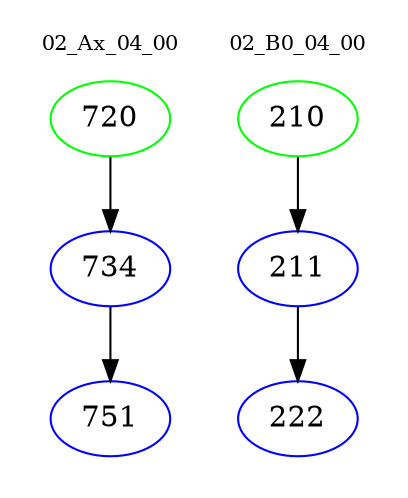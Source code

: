 digraph{
subgraph cluster_0 {
color = white
label = "02_Ax_04_00";
fontsize=10;
T0_720 [label="720", color="green"]
T0_720 -> T0_734 [color="black"]
T0_734 [label="734", color="blue"]
T0_734 -> T0_751 [color="black"]
T0_751 [label="751", color="blue"]
}
subgraph cluster_1 {
color = white
label = "02_B0_04_00";
fontsize=10;
T1_210 [label="210", color="green"]
T1_210 -> T1_211 [color="black"]
T1_211 [label="211", color="blue"]
T1_211 -> T1_222 [color="black"]
T1_222 [label="222", color="blue"]
}
}
